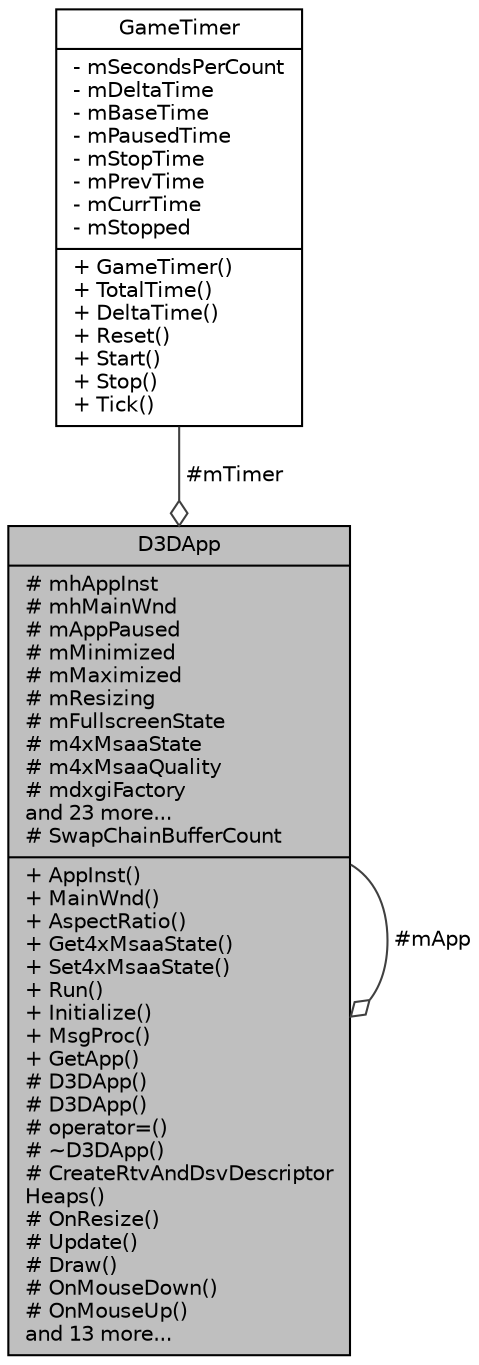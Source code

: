 digraph "D3DApp"
{
 // LATEX_PDF_SIZE
  edge [fontname="Helvetica",fontsize="10",labelfontname="Helvetica",labelfontsize="10"];
  node [fontname="Helvetica",fontsize="10",shape=record];
  Node1 [label="{D3DApp\n|# mhAppInst\l# mhMainWnd\l# mAppPaused\l# mMinimized\l# mMaximized\l# mResizing\l# mFullscreenState\l# m4xMsaaState\l# m4xMsaaQuality\l# mdxgiFactory\land 23 more...\l# SwapChainBufferCount\l|+ AppInst()\l+ MainWnd()\l+ AspectRatio()\l+ Get4xMsaaState()\l+ Set4xMsaaState()\l+ Run()\l+ Initialize()\l+ MsgProc()\l+ GetApp()\l# D3DApp()\l# D3DApp()\l# operator=()\l# ~D3DApp()\l# CreateRtvAndDsvDescriptor\lHeaps()\l# OnResize()\l# Update()\l# Draw()\l# OnMouseDown()\l# OnMouseUp()\land 13 more...\l}",height=0.2,width=0.4,color="black", fillcolor="grey75", style="filled", fontcolor="black",tooltip=" "];
  Node2 -> Node1 [color="grey25",fontsize="10",style="solid",label=" #mTimer" ,arrowhead="odiamond",fontname="Helvetica"];
  Node2 [label="{GameTimer\n|- mSecondsPerCount\l- mDeltaTime\l- mBaseTime\l- mPausedTime\l- mStopTime\l- mPrevTime\l- mCurrTime\l- mStopped\l|+ GameTimer()\l+ TotalTime()\l+ DeltaTime()\l+ Reset()\l+ Start()\l+ Stop()\l+ Tick()\l}",height=0.2,width=0.4,color="black", fillcolor="white", style="filled",URL="$class_game_timer.html",tooltip=" "];
  Node1 -> Node1 [color="grey25",fontsize="10",style="solid",label=" #mApp" ,arrowhead="odiamond",fontname="Helvetica"];
}
